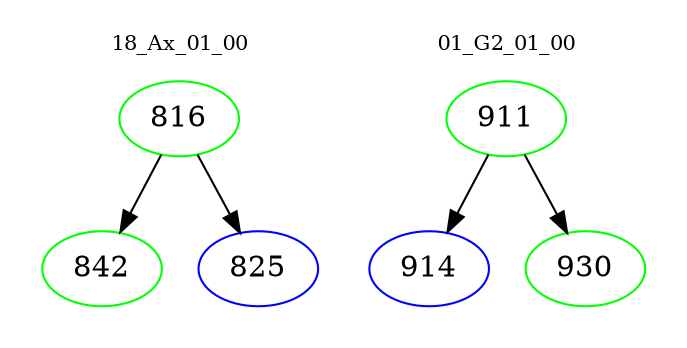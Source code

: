 digraph{
subgraph cluster_0 {
color = white
label = "18_Ax_01_00";
fontsize=10;
T0_816 [label="816", color="green"]
T0_816 -> T0_842 [color="black"]
T0_842 [label="842", color="green"]
T0_816 -> T0_825 [color="black"]
T0_825 [label="825", color="blue"]
}
subgraph cluster_1 {
color = white
label = "01_G2_01_00";
fontsize=10;
T1_911 [label="911", color="green"]
T1_911 -> T1_914 [color="black"]
T1_914 [label="914", color="blue"]
T1_911 -> T1_930 [color="black"]
T1_930 [label="930", color="green"]
}
}
